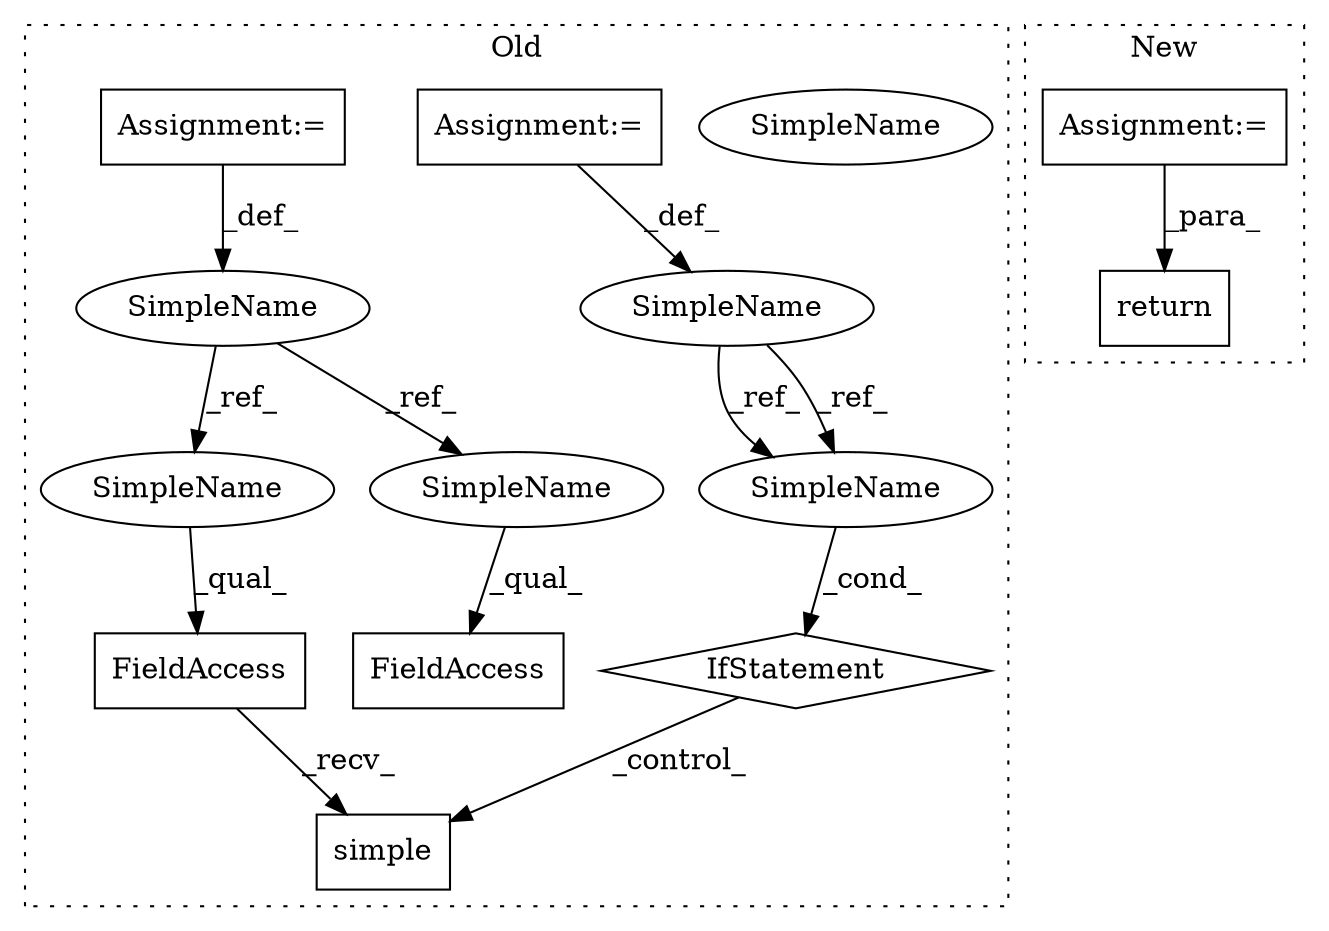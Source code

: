 digraph G {
subgraph cluster0 {
1 [label="simple" a="32" s="12625" l="8" shape="box"];
3 [label="SimpleName" a="42" s="12296" l="12" shape="ellipse"];
4 [label="IfStatement" a="25" s="12520,12536" l="4,2" shape="diamond"];
5 [label="SimpleName" a="42" s="12524" l="12" shape="ellipse"];
6 [label="FieldAccess" a="22" s="12603" l="21" shape="box"];
7 [label="SimpleName" a="42" s="12450" l="13" shape="ellipse"];
8 [label="FieldAccess" a="22" s="12553" l="21" shape="box"];
9 [label="Assignment:=" a="7" s="12308" l="1" shape="box"];
11 [label="Assignment:=" a="7" s="12408" l="1" shape="box"];
12 [label="SimpleName" a="42" s="12524" l="12" shape="ellipse"];
13 [label="SimpleName" a="42" s="12603" l="13" shape="ellipse"];
14 [label="SimpleName" a="42" s="12553" l="13" shape="ellipse"];
label = "Old";
style="dotted";
}
subgraph cluster1 {
2 [label="return" a="41" s="12263" l="7" shape="box"];
10 [label="Assignment:=" a="7" s="12233" l="1" shape="box"];
label = "New";
style="dotted";
}
3 -> 12 [label="_ref_"];
3 -> 12 [label="_ref_"];
4 -> 1 [label="_control_"];
6 -> 1 [label="_recv_"];
7 -> 13 [label="_ref_"];
7 -> 14 [label="_ref_"];
9 -> 3 [label="_def_"];
10 -> 2 [label="_para_"];
11 -> 7 [label="_def_"];
12 -> 4 [label="_cond_"];
13 -> 6 [label="_qual_"];
14 -> 8 [label="_qual_"];
}